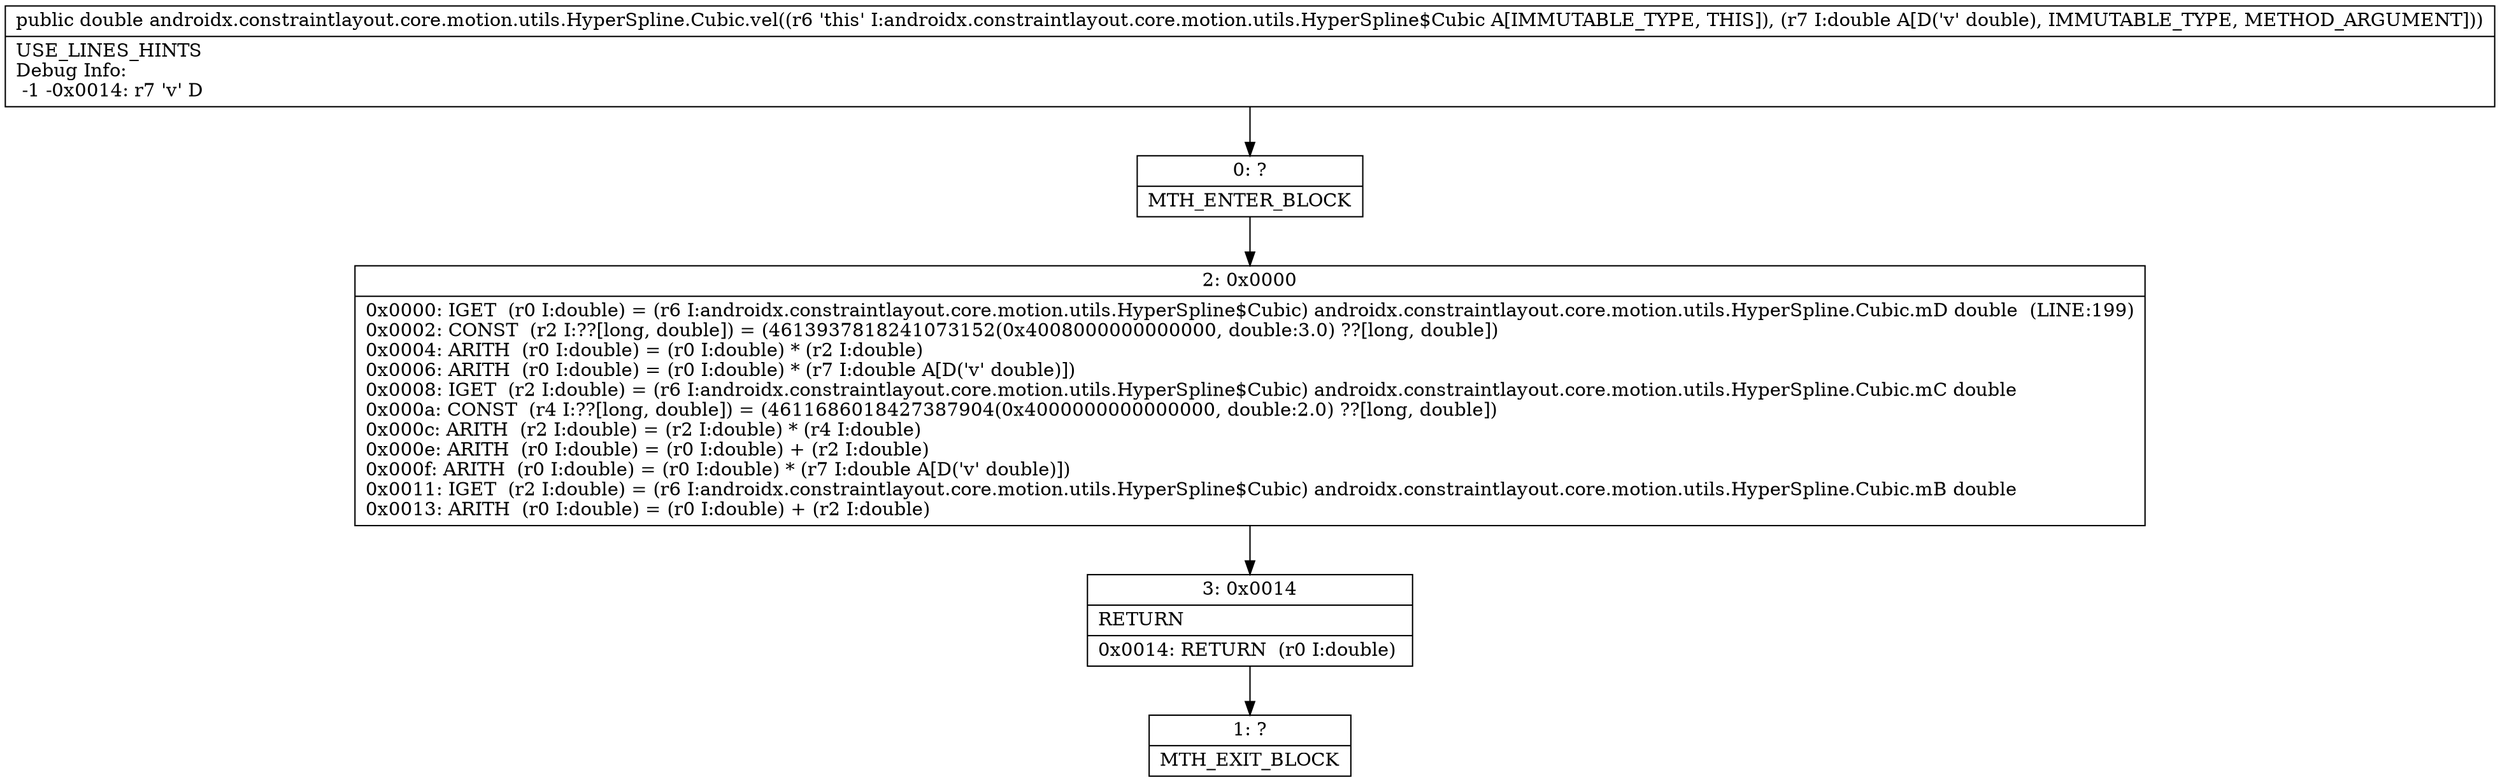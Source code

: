 digraph "CFG forandroidx.constraintlayout.core.motion.utils.HyperSpline.Cubic.vel(D)D" {
Node_0 [shape=record,label="{0\:\ ?|MTH_ENTER_BLOCK\l}"];
Node_2 [shape=record,label="{2\:\ 0x0000|0x0000: IGET  (r0 I:double) = (r6 I:androidx.constraintlayout.core.motion.utils.HyperSpline$Cubic) androidx.constraintlayout.core.motion.utils.HyperSpline.Cubic.mD double  (LINE:199)\l0x0002: CONST  (r2 I:??[long, double]) = (4613937818241073152(0x4008000000000000, double:3.0) ??[long, double]) \l0x0004: ARITH  (r0 I:double) = (r0 I:double) * (r2 I:double) \l0x0006: ARITH  (r0 I:double) = (r0 I:double) * (r7 I:double A[D('v' double)]) \l0x0008: IGET  (r2 I:double) = (r6 I:androidx.constraintlayout.core.motion.utils.HyperSpline$Cubic) androidx.constraintlayout.core.motion.utils.HyperSpline.Cubic.mC double \l0x000a: CONST  (r4 I:??[long, double]) = (4611686018427387904(0x4000000000000000, double:2.0) ??[long, double]) \l0x000c: ARITH  (r2 I:double) = (r2 I:double) * (r4 I:double) \l0x000e: ARITH  (r0 I:double) = (r0 I:double) + (r2 I:double) \l0x000f: ARITH  (r0 I:double) = (r0 I:double) * (r7 I:double A[D('v' double)]) \l0x0011: IGET  (r2 I:double) = (r6 I:androidx.constraintlayout.core.motion.utils.HyperSpline$Cubic) androidx.constraintlayout.core.motion.utils.HyperSpline.Cubic.mB double \l0x0013: ARITH  (r0 I:double) = (r0 I:double) + (r2 I:double) \l}"];
Node_3 [shape=record,label="{3\:\ 0x0014|RETURN\l|0x0014: RETURN  (r0 I:double) \l}"];
Node_1 [shape=record,label="{1\:\ ?|MTH_EXIT_BLOCK\l}"];
MethodNode[shape=record,label="{public double androidx.constraintlayout.core.motion.utils.HyperSpline.Cubic.vel((r6 'this' I:androidx.constraintlayout.core.motion.utils.HyperSpline$Cubic A[IMMUTABLE_TYPE, THIS]), (r7 I:double A[D('v' double), IMMUTABLE_TYPE, METHOD_ARGUMENT]))  | USE_LINES_HINTS\lDebug Info:\l  \-1 \-0x0014: r7 'v' D\l}"];
MethodNode -> Node_0;Node_0 -> Node_2;
Node_2 -> Node_3;
Node_3 -> Node_1;
}

